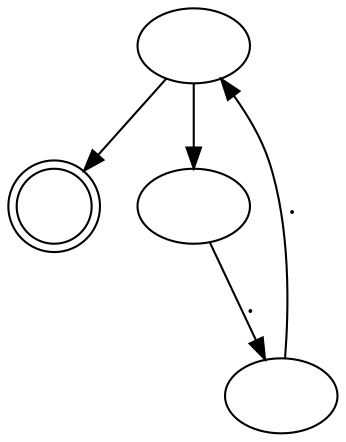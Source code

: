 digraph { 
	{
		-1 [shape=doublecircle][label=""]
	}
	node[label=""] 1651593137 -> 2099716084 
	node[label=""] 1651593137 -> -1 
	node[label=""] 2099716084 -> 329452637 [label="."]
	node[label=""] 329452637 -> 1651593137 [label="."] 
}

